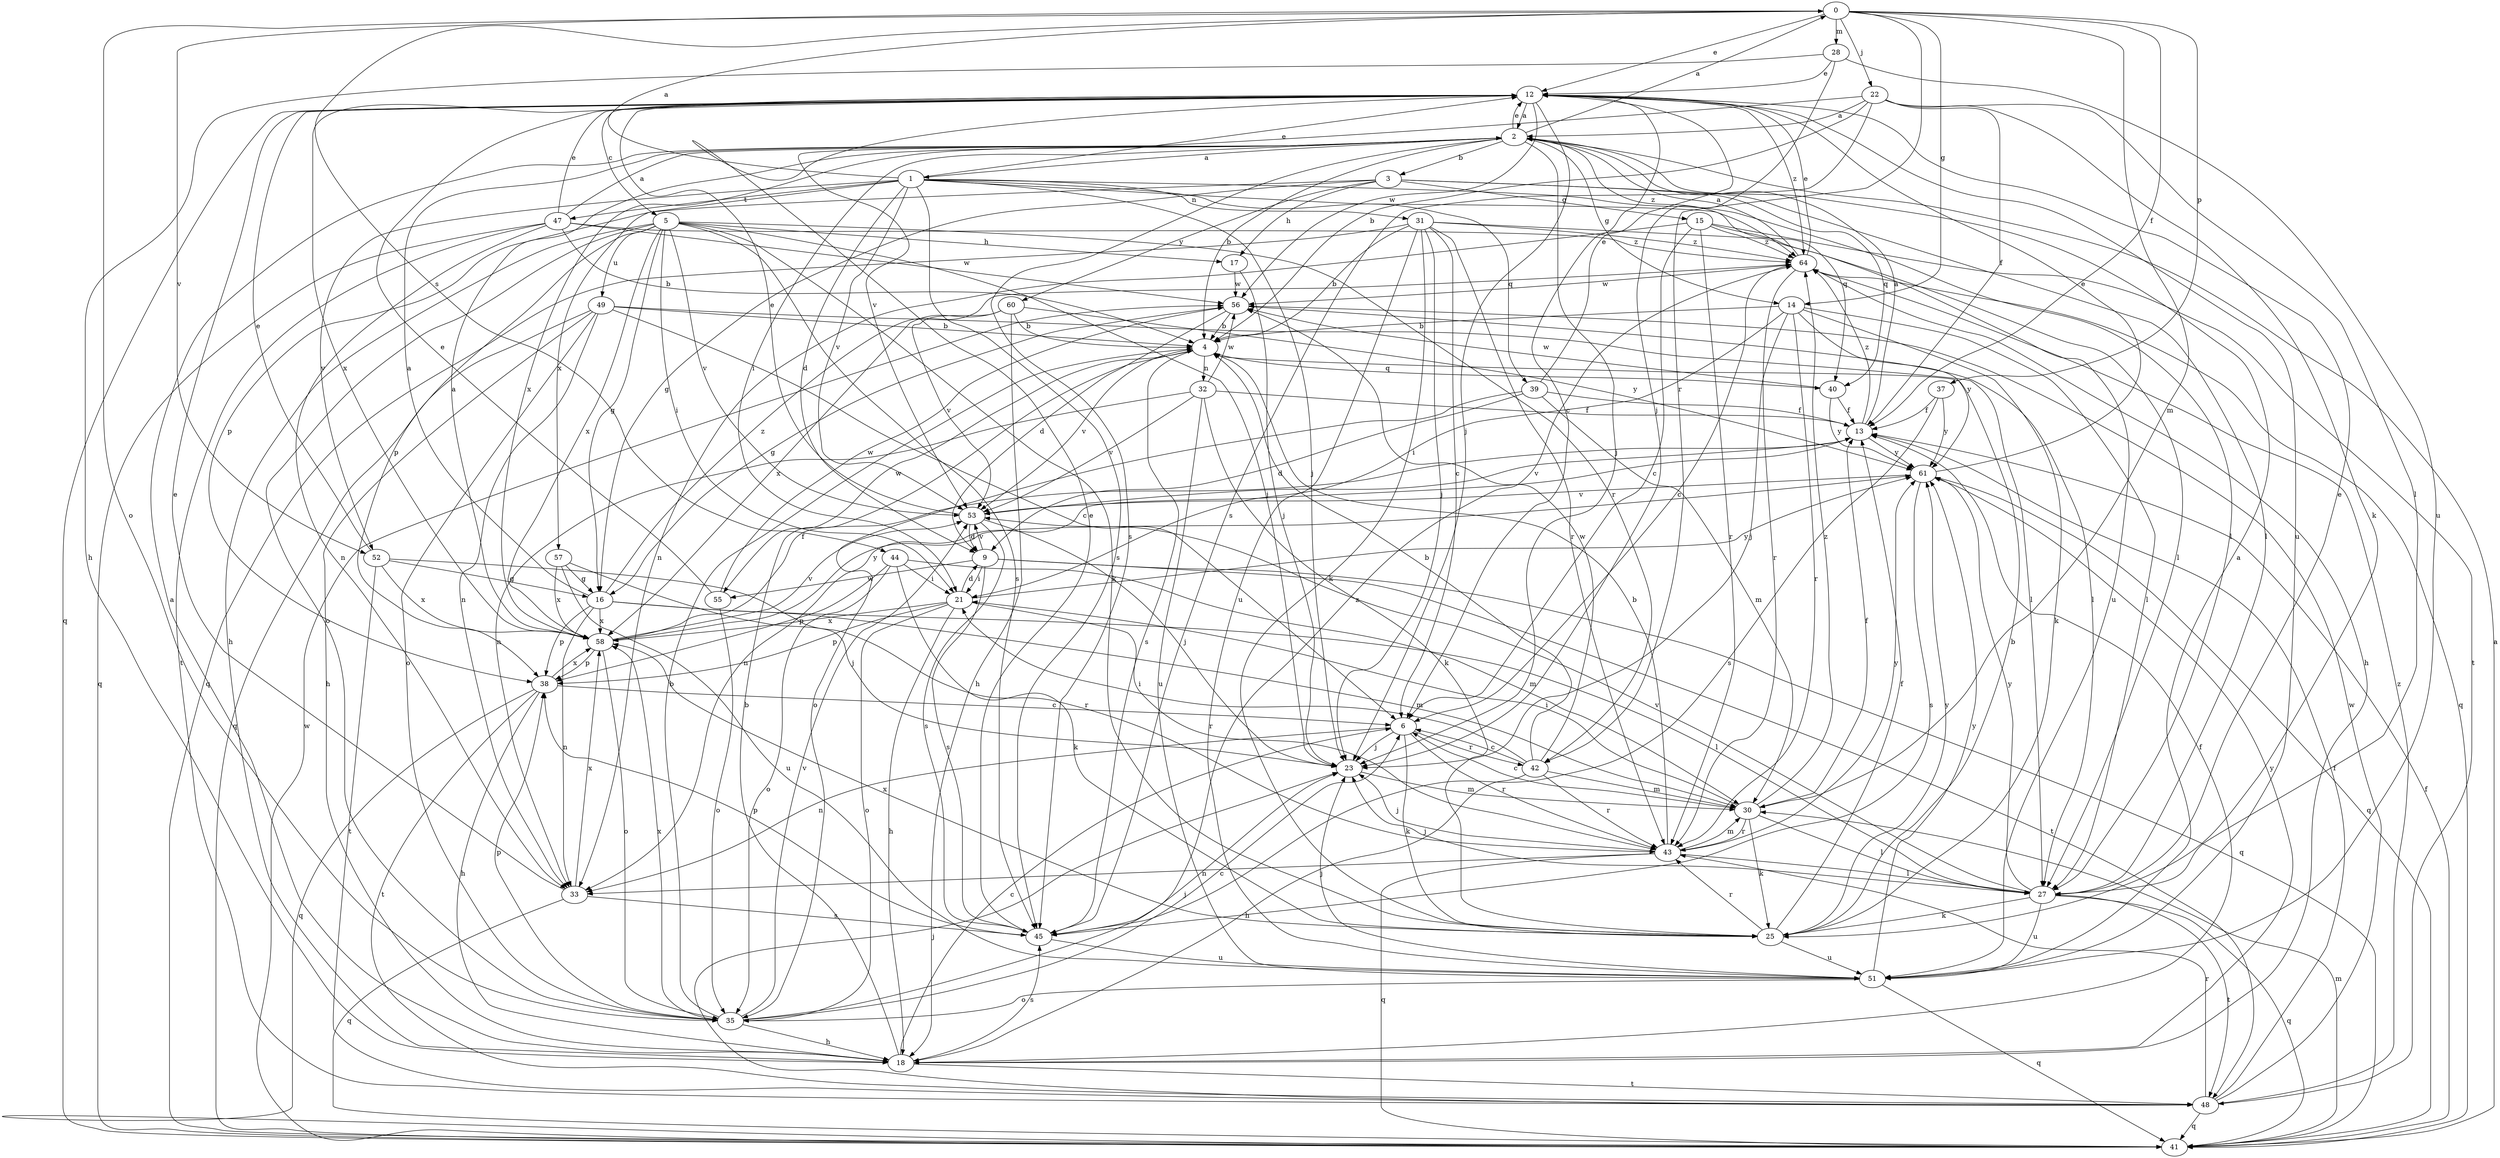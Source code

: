 strict digraph  {
0;
1;
2;
3;
4;
5;
6;
9;
12;
13;
14;
15;
16;
17;
18;
21;
22;
23;
25;
27;
28;
30;
31;
32;
33;
35;
37;
38;
39;
40;
41;
42;
43;
44;
45;
47;
48;
49;
51;
52;
53;
55;
56;
57;
58;
60;
61;
64;
0 -> 12  [label=e];
0 -> 13  [label=f];
0 -> 14  [label=g];
0 -> 22  [label=j];
0 -> 28  [label=m];
0 -> 30  [label=m];
0 -> 35  [label=o];
0 -> 37  [label=p];
0 -> 42  [label=r];
0 -> 44  [label=s];
0 -> 52  [label=v];
1 -> 0  [label=a];
1 -> 9  [label=d];
1 -> 12  [label=e];
1 -> 23  [label=j];
1 -> 27  [label=l];
1 -> 31  [label=n];
1 -> 39  [label=q];
1 -> 40  [label=q];
1 -> 45  [label=s];
1 -> 47  [label=t];
1 -> 52  [label=v];
1 -> 53  [label=v];
1 -> 57  [label=x];
2 -> 0  [label=a];
2 -> 1  [label=a];
2 -> 3  [label=b];
2 -> 4  [label=b];
2 -> 12  [label=e];
2 -> 14  [label=g];
2 -> 21  [label=i];
2 -> 23  [label=j];
2 -> 45  [label=s];
2 -> 58  [label=x];
2 -> 64  [label=z];
3 -> 15  [label=g];
3 -> 16  [label=g];
3 -> 17  [label=h];
3 -> 27  [label=l];
3 -> 38  [label=p];
3 -> 40  [label=q];
3 -> 60  [label=y];
4 -> 32  [label=n];
4 -> 40  [label=q];
4 -> 45  [label=s];
4 -> 53  [label=v];
4 -> 55  [label=w];
5 -> 16  [label=g];
5 -> 17  [label=h];
5 -> 18  [label=h];
5 -> 21  [label=i];
5 -> 23  [label=j];
5 -> 25  [label=k];
5 -> 35  [label=o];
5 -> 38  [label=p];
5 -> 42  [label=r];
5 -> 45  [label=s];
5 -> 49  [label=u];
5 -> 53  [label=v];
5 -> 58  [label=x];
6 -> 23  [label=j];
6 -> 25  [label=k];
6 -> 33  [label=n];
6 -> 42  [label=r];
6 -> 43  [label=r];
9 -> 21  [label=i];
9 -> 41  [label=q];
9 -> 45  [label=s];
9 -> 48  [label=t];
9 -> 53  [label=v];
9 -> 55  [label=w];
12 -> 2  [label=a];
12 -> 5  [label=c];
12 -> 6  [label=c];
12 -> 23  [label=j];
12 -> 41  [label=q];
12 -> 51  [label=u];
12 -> 56  [label=w];
12 -> 58  [label=x];
12 -> 64  [label=z];
13 -> 2  [label=a];
13 -> 33  [label=n];
13 -> 53  [label=v];
13 -> 61  [label=y];
13 -> 64  [label=z];
14 -> 4  [label=b];
14 -> 21  [label=i];
14 -> 23  [label=j];
14 -> 25  [label=k];
14 -> 27  [label=l];
14 -> 43  [label=r];
14 -> 61  [label=y];
15 -> 6  [label=c];
15 -> 33  [label=n];
15 -> 43  [label=r];
15 -> 48  [label=t];
15 -> 51  [label=u];
15 -> 64  [label=z];
16 -> 2  [label=a];
16 -> 27  [label=l];
16 -> 30  [label=m];
16 -> 33  [label=n];
16 -> 38  [label=p];
16 -> 58  [label=x];
16 -> 64  [label=z];
17 -> 23  [label=j];
17 -> 56  [label=w];
18 -> 2  [label=a];
18 -> 4  [label=b];
18 -> 6  [label=c];
18 -> 13  [label=f];
18 -> 45  [label=s];
18 -> 48  [label=t];
18 -> 61  [label=y];
21 -> 9  [label=d];
21 -> 18  [label=h];
21 -> 35  [label=o];
21 -> 38  [label=p];
21 -> 43  [label=r];
21 -> 58  [label=x];
21 -> 61  [label=y];
22 -> 2  [label=a];
22 -> 4  [label=b];
22 -> 13  [label=f];
22 -> 25  [label=k];
22 -> 27  [label=l];
22 -> 45  [label=s];
22 -> 53  [label=v];
23 -> 30  [label=m];
25 -> 4  [label=b];
25 -> 13  [label=f];
25 -> 43  [label=r];
25 -> 51  [label=u];
25 -> 58  [label=x];
25 -> 61  [label=y];
27 -> 12  [label=e];
27 -> 23  [label=j];
27 -> 25  [label=k];
27 -> 41  [label=q];
27 -> 48  [label=t];
27 -> 51  [label=u];
27 -> 53  [label=v];
27 -> 61  [label=y];
28 -> 12  [label=e];
28 -> 18  [label=h];
28 -> 23  [label=j];
28 -> 51  [label=u];
30 -> 6  [label=c];
30 -> 13  [label=f];
30 -> 21  [label=i];
30 -> 25  [label=k];
30 -> 27  [label=l];
30 -> 43  [label=r];
30 -> 64  [label=z];
31 -> 4  [label=b];
31 -> 6  [label=c];
31 -> 23  [label=j];
31 -> 25  [label=k];
31 -> 27  [label=l];
31 -> 41  [label=q];
31 -> 43  [label=r];
31 -> 51  [label=u];
31 -> 64  [label=z];
32 -> 13  [label=f];
32 -> 25  [label=k];
32 -> 33  [label=n];
32 -> 51  [label=u];
32 -> 53  [label=v];
32 -> 56  [label=w];
33 -> 12  [label=e];
33 -> 41  [label=q];
33 -> 45  [label=s];
33 -> 58  [label=x];
35 -> 4  [label=b];
35 -> 6  [label=c];
35 -> 18  [label=h];
35 -> 23  [label=j];
35 -> 38  [label=p];
35 -> 53  [label=v];
35 -> 58  [label=x];
37 -> 13  [label=f];
37 -> 45  [label=s];
37 -> 61  [label=y];
38 -> 6  [label=c];
38 -> 18  [label=h];
38 -> 41  [label=q];
38 -> 48  [label=t];
38 -> 58  [label=x];
39 -> 9  [label=d];
39 -> 12  [label=e];
39 -> 13  [label=f];
39 -> 30  [label=m];
39 -> 35  [label=o];
40 -> 13  [label=f];
40 -> 56  [label=w];
40 -> 61  [label=y];
41 -> 2  [label=a];
41 -> 13  [label=f];
41 -> 30  [label=m];
41 -> 56  [label=w];
42 -> 4  [label=b];
42 -> 6  [label=c];
42 -> 18  [label=h];
42 -> 21  [label=i];
42 -> 30  [label=m];
42 -> 43  [label=r];
42 -> 56  [label=w];
43 -> 4  [label=b];
43 -> 23  [label=j];
43 -> 27  [label=l];
43 -> 30  [label=m];
43 -> 33  [label=n];
43 -> 41  [label=q];
43 -> 61  [label=y];
44 -> 21  [label=i];
44 -> 25  [label=k];
44 -> 30  [label=m];
44 -> 35  [label=o];
44 -> 38  [label=p];
45 -> 12  [label=e];
45 -> 38  [label=p];
45 -> 51  [label=u];
45 -> 64  [label=z];
47 -> 2  [label=a];
47 -> 4  [label=b];
47 -> 12  [label=e];
47 -> 33  [label=n];
47 -> 41  [label=q];
47 -> 48  [label=t];
47 -> 56  [label=w];
47 -> 64  [label=z];
48 -> 13  [label=f];
48 -> 23  [label=j];
48 -> 41  [label=q];
48 -> 43  [label=r];
48 -> 56  [label=w];
48 -> 64  [label=z];
49 -> 4  [label=b];
49 -> 6  [label=c];
49 -> 18  [label=h];
49 -> 27  [label=l];
49 -> 33  [label=n];
49 -> 35  [label=o];
49 -> 41  [label=q];
51 -> 2  [label=a];
51 -> 23  [label=j];
51 -> 35  [label=o];
51 -> 41  [label=q];
51 -> 61  [label=y];
52 -> 12  [label=e];
52 -> 16  [label=g];
52 -> 43  [label=r];
52 -> 48  [label=t];
52 -> 58  [label=x];
53 -> 9  [label=d];
53 -> 12  [label=e];
53 -> 23  [label=j];
53 -> 45  [label=s];
55 -> 12  [label=e];
55 -> 35  [label=o];
55 -> 56  [label=w];
56 -> 4  [label=b];
56 -> 9  [label=d];
56 -> 16  [label=g];
56 -> 27  [label=l];
57 -> 16  [label=g];
57 -> 23  [label=j];
57 -> 51  [label=u];
57 -> 58  [label=x];
58 -> 2  [label=a];
58 -> 13  [label=f];
58 -> 35  [label=o];
58 -> 38  [label=p];
58 -> 53  [label=v];
58 -> 61  [label=y];
60 -> 4  [label=b];
60 -> 18  [label=h];
60 -> 53  [label=v];
60 -> 58  [label=x];
60 -> 61  [label=y];
61 -> 12  [label=e];
61 -> 41  [label=q];
61 -> 45  [label=s];
61 -> 53  [label=v];
64 -> 2  [label=a];
64 -> 6  [label=c];
64 -> 12  [label=e];
64 -> 18  [label=h];
64 -> 41  [label=q];
64 -> 43  [label=r];
64 -> 56  [label=w];
}
